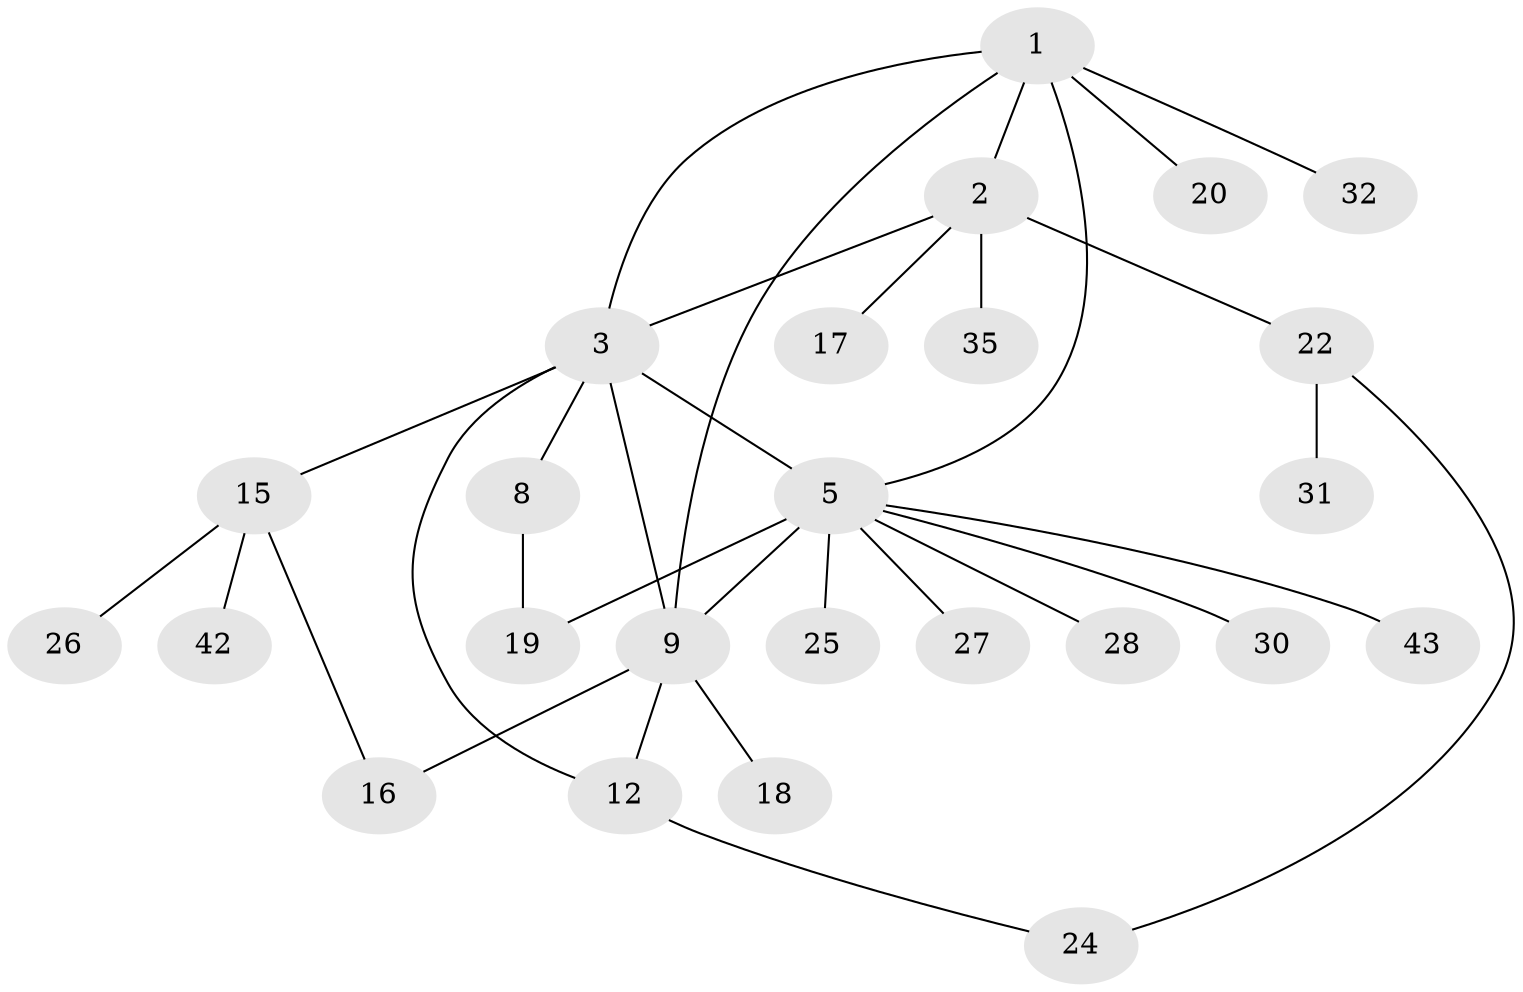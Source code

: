 // original degree distribution, {6: 0.0392156862745098, 5: 0.058823529411764705, 3: 0.13725490196078433, 12: 0.0196078431372549, 2: 0.17647058823529413, 8: 0.0196078431372549, 4: 0.0392156862745098, 1: 0.5098039215686274}
// Generated by graph-tools (version 1.1) at 2025/16/03/09/25 04:16:03]
// undirected, 25 vertices, 32 edges
graph export_dot {
graph [start="1"]
  node [color=gray90,style=filled];
  1;
  2;
  3 [super="+7+4"];
  5 [super="+36+6+10+21+14+13+48+44"];
  8 [super="+47"];
  9 [super="+11+49+34"];
  12;
  15;
  16;
  17 [super="+37+39"];
  18 [super="+41"];
  19 [super="+33+50"];
  20;
  22;
  24;
  25;
  26;
  27;
  28;
  30;
  31;
  32;
  35;
  42;
  43;
  1 -- 2;
  1 -- 3;
  1 -- 5;
  1 -- 9;
  1 -- 20;
  1 -- 32;
  2 -- 17;
  2 -- 22;
  2 -- 35;
  2 -- 3;
  3 -- 12;
  3 -- 15;
  3 -- 5 [weight=3];
  3 -- 8;
  3 -- 9;
  5 -- 19;
  5 -- 43;
  5 -- 9;
  5 -- 25;
  5 -- 27;
  5 -- 28;
  5 -- 30;
  8 -- 19;
  9 -- 12;
  9 -- 16;
  9 -- 18;
  12 -- 24;
  15 -- 16;
  15 -- 26;
  15 -- 42;
  22 -- 24;
  22 -- 31;
}
